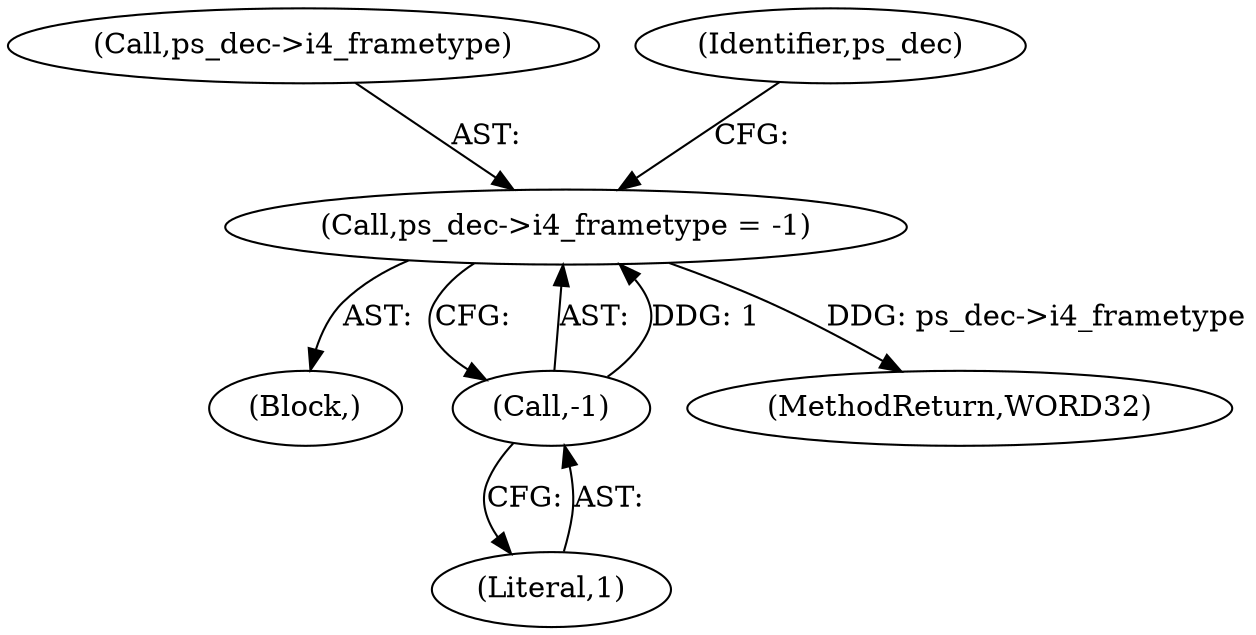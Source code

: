 digraph "0_Android_326fe991a4b7971e8aeaf4ac775491dd8abd85bb@pointer" {
"1000497" [label="(Call,ps_dec->i4_frametype = -1)"];
"1000501" [label="(Call,-1)"];
"1000501" [label="(Call,-1)"];
"1000502" [label="(Literal,1)"];
"1000498" [label="(Call,ps_dec->i4_frametype)"];
"1000151" [label="(Block,)"];
"1000497" [label="(Call,ps_dec->i4_frametype = -1)"];
"1002147" [label="(MethodReturn,WORD32)"];
"1000505" [label="(Identifier,ps_dec)"];
"1000497" -> "1000151"  [label="AST: "];
"1000497" -> "1000501"  [label="CFG: "];
"1000498" -> "1000497"  [label="AST: "];
"1000501" -> "1000497"  [label="AST: "];
"1000505" -> "1000497"  [label="CFG: "];
"1000497" -> "1002147"  [label="DDG: ps_dec->i4_frametype"];
"1000501" -> "1000497"  [label="DDG: 1"];
"1000501" -> "1000502"  [label="CFG: "];
"1000502" -> "1000501"  [label="AST: "];
}
